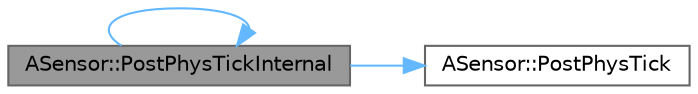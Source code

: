 digraph "ASensor::PostPhysTickInternal"
{
 // INTERACTIVE_SVG=YES
 // LATEX_PDF_SIZE
  bgcolor="transparent";
  edge [fontname=Helvetica,fontsize=10,labelfontname=Helvetica,labelfontsize=10];
  node [fontname=Helvetica,fontsize=10,shape=box,height=0.2,width=0.4];
  rankdir="LR";
  Node1 [id="Node000001",label="ASensor::PostPhysTickInternal",height=0.2,width=0.4,color="gray40", fillcolor="grey60", style="filled", fontcolor="black",tooltip=" "];
  Node1 -> Node2 [id="edge1_Node000001_Node000002",color="steelblue1",style="solid",tooltip=" "];
  Node2 [id="Node000002",label="ASensor::PostPhysTick",height=0.2,width=0.4,color="grey40", fillcolor="white", style="filled",URL="$d3/d01/classASensor.html#ad7def45d2fa41e8aef4db2acea6f72d0",tooltip=" "];
  Node1 -> Node1 [id="edge2_Node000001_Node000001",color="steelblue1",style="solid",tooltip=" "];
}
